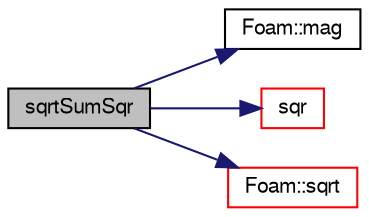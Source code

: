 digraph "sqrtSumSqr"
{
  bgcolor="transparent";
  edge [fontname="FreeSans",fontsize="10",labelfontname="FreeSans",labelfontsize="10"];
  node [fontname="FreeSans",fontsize="10",shape=record];
  rankdir="LR";
  Node3257 [label="sqrtSumSqr",height=0.2,width=0.4,color="black", fillcolor="grey75", style="filled", fontcolor="black"];
  Node3257 -> Node3258 [color="midnightblue",fontsize="10",style="solid",fontname="FreeSans"];
  Node3258 [label="Foam::mag",height=0.2,width=0.4,color="black",URL="$a21124.html#a929da2a3fdcf3dacbbe0487d3a330dae"];
  Node3257 -> Node3259 [color="midnightblue",fontsize="10",style="solid",fontname="FreeSans"];
  Node3259 [label="sqr",height=0.2,width=0.4,color="red",URL="$a12539.html#a557bbac590ed5ce51116be69fe4faa96"];
  Node3257 -> Node3261 [color="midnightblue",fontsize="10",style="solid",fontname="FreeSans"];
  Node3261 [label="Foam::sqrt",height=0.2,width=0.4,color="red",URL="$a21124.html#a8616bd62eebf2342a80222fecb1bda71"];
}
